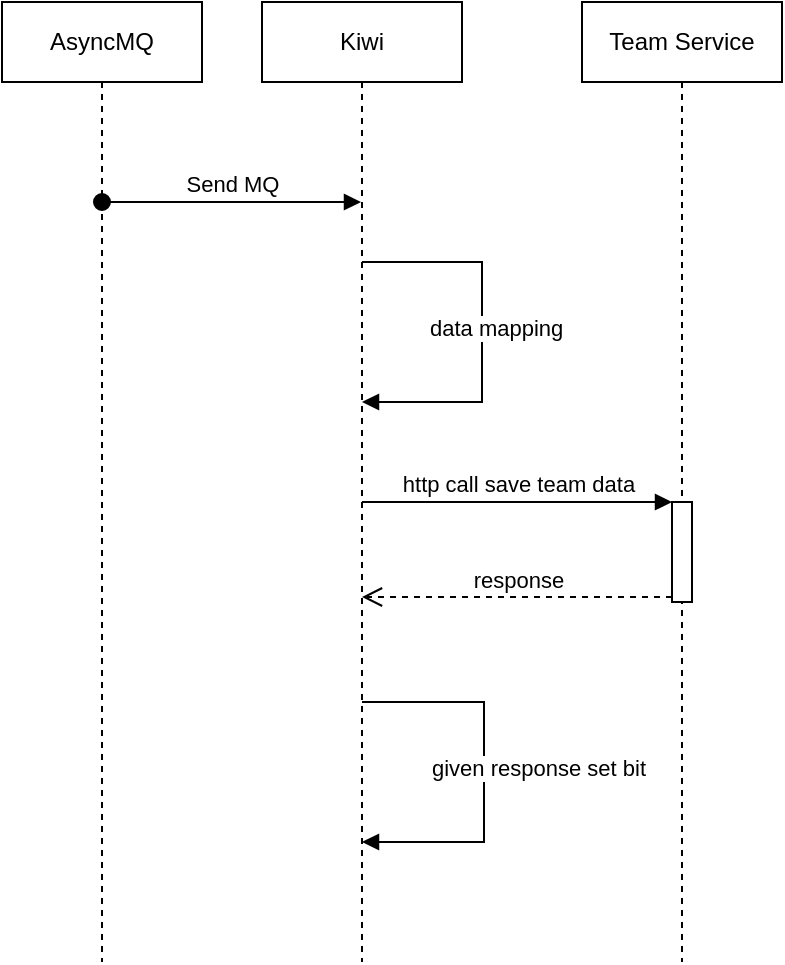 <mxfile version="20.0.4" type="github">
  <diagram id="xG2fvlVbT680UrmnYNV8" name="Page-1">
    <mxGraphModel dx="895" dy="558" grid="1" gridSize="10" guides="1" tooltips="1" connect="1" arrows="1" fold="1" page="1" pageScale="1" pageWidth="827" pageHeight="1169" math="0" shadow="0">
      <root>
        <mxCell id="0" />
        <mxCell id="1" parent="0" />
        <mxCell id="ShSozhRtPsqz1D0XB1Wz-2" value="AsyncMQ" style="shape=umlLifeline;perimeter=lifelinePerimeter;whiteSpace=wrap;html=1;container=1;collapsible=0;recursiveResize=0;outlineConnect=0;" vertex="1" parent="1">
          <mxGeometry x="140" y="160" width="100" height="480" as="geometry" />
        </mxCell>
        <mxCell id="ShSozhRtPsqz1D0XB1Wz-3" value="Kiwi" style="shape=umlLifeline;perimeter=lifelinePerimeter;whiteSpace=wrap;html=1;container=1;collapsible=0;recursiveResize=0;outlineConnect=0;" vertex="1" parent="1">
          <mxGeometry x="270" y="160" width="100" height="480" as="geometry" />
        </mxCell>
        <mxCell id="ShSozhRtPsqz1D0XB1Wz-4" value="Team Service" style="shape=umlLifeline;perimeter=lifelinePerimeter;whiteSpace=wrap;html=1;container=1;collapsible=0;recursiveResize=0;outlineConnect=0;" vertex="1" parent="1">
          <mxGeometry x="430" y="160" width="100" height="480" as="geometry" />
        </mxCell>
        <mxCell id="ShSozhRtPsqz1D0XB1Wz-12" value="" style="html=1;points=[];perimeter=orthogonalPerimeter;" vertex="1" parent="ShSozhRtPsqz1D0XB1Wz-4">
          <mxGeometry x="45" y="250" width="10" height="50" as="geometry" />
        </mxCell>
        <mxCell id="ShSozhRtPsqz1D0XB1Wz-5" value="Send MQ" style="html=1;verticalAlign=bottom;startArrow=oval;startFill=1;endArrow=block;startSize=8;rounded=0;" edge="1" parent="1" source="ShSozhRtPsqz1D0XB1Wz-2" target="ShSozhRtPsqz1D0XB1Wz-3">
          <mxGeometry width="60" relative="1" as="geometry">
            <mxPoint x="380" y="410" as="sourcePoint" />
            <mxPoint x="440" y="410" as="targetPoint" />
            <Array as="points">
              <mxPoint x="240" y="260" />
            </Array>
          </mxGeometry>
        </mxCell>
        <mxCell id="ShSozhRtPsqz1D0XB1Wz-10" value="data mapping" style="edgeStyle=orthogonalEdgeStyle;html=1;align=left;spacingLeft=2;endArrow=block;rounded=0;" edge="1" target="ShSozhRtPsqz1D0XB1Wz-3" parent="1" source="ShSozhRtPsqz1D0XB1Wz-3">
          <mxGeometry x="-0.034" y="-30" relative="1" as="geometry">
            <mxPoint x="400" y="380" as="sourcePoint" />
            <Array as="points">
              <mxPoint x="380" y="290" />
              <mxPoint x="380" y="360" />
            </Array>
            <mxPoint y="1" as="offset" />
          </mxGeometry>
        </mxCell>
        <mxCell id="ShSozhRtPsqz1D0XB1Wz-13" value="http call save team data" style="html=1;verticalAlign=bottom;endArrow=block;entryX=0;entryY=0;rounded=0;" edge="1" target="ShSozhRtPsqz1D0XB1Wz-12" parent="1" source="ShSozhRtPsqz1D0XB1Wz-3">
          <mxGeometry relative="1" as="geometry">
            <mxPoint x="400" y="380" as="sourcePoint" />
          </mxGeometry>
        </mxCell>
        <mxCell id="ShSozhRtPsqz1D0XB1Wz-14" value="response" style="html=1;verticalAlign=bottom;endArrow=open;dashed=1;endSize=8;exitX=0;exitY=0.95;rounded=0;" edge="1" source="ShSozhRtPsqz1D0XB1Wz-12" parent="1" target="ShSozhRtPsqz1D0XB1Wz-3">
          <mxGeometry relative="1" as="geometry">
            <mxPoint x="400" y="456" as="targetPoint" />
          </mxGeometry>
        </mxCell>
        <mxCell id="ShSozhRtPsqz1D0XB1Wz-15" value="given response set bit" style="edgeStyle=orthogonalEdgeStyle;html=1;align=left;spacingLeft=2;endArrow=block;rounded=0;" edge="1" parent="1" source="ShSozhRtPsqz1D0XB1Wz-3" target="ShSozhRtPsqz1D0XB1Wz-3">
          <mxGeometry x="-0.034" y="-30" relative="1" as="geometry">
            <mxPoint x="320" y="510" as="sourcePoint" />
            <Array as="points">
              <mxPoint x="381" y="510" />
              <mxPoint x="381" y="580" />
            </Array>
            <mxPoint x="320" y="580" as="targetPoint" />
            <mxPoint y="1" as="offset" />
          </mxGeometry>
        </mxCell>
      </root>
    </mxGraphModel>
  </diagram>
</mxfile>
